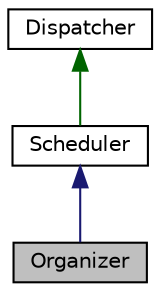 digraph G
{
  bgcolor="transparent";
  edge [fontname="Helvetica",fontsize="10",labelfontname="Helvetica",labelfontsize="10"];
  node [fontname="Helvetica",fontsize="10",shape=record];
  Node1 [label="Organizer",height=0.2,width=0.4,color="black", fillcolor="grey75", style="filled" fontcolor="black"];
  Node2 -> Node1 [dir="back",color="midnightblue",fontsize="10",style="solid",fontname="Helvetica"];
  Node2 [label="Scheduler",height=0.2,width=0.4,color="black",URL="$classScheduler.html",tooltip="Basic Scheduler."];
  Node3 -> Node2 [dir="back",color="darkgreen",fontsize="10",style="solid",fontname="Helvetica"];
  Node3 [label="Dispatcher",height=0.2,width=0.4,color="black",URL="$classDispatcher.html",tooltip="Managing currently active threads."];
}
